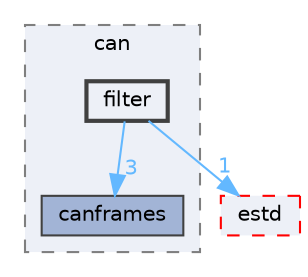 digraph "filter"
{
 // LATEX_PDF_SIZE
  bgcolor="transparent";
  edge [fontname=Helvetica,fontsize=10,labelfontname=Helvetica,labelfontsize=10];
  node [fontname=Helvetica,fontsize=10,shape=box,height=0.2,width=0.4];
  compound=true
  subgraph clusterdir_05ed4f8d07b9bcd80a65dbd59585ed88 {
    graph [ bgcolor="#edf0f7", pencolor="grey50", label="can", fontname=Helvetica,fontsize=10 style="filled,dashed", URL="dir_05ed4f8d07b9bcd80a65dbd59585ed88.html",tooltip=""]
  dir_b9dff70640bc2549129d96bc1b49bd97 [label="canframes", fillcolor="#a2b4d6", color="grey25", style="filled", URL="dir_b9dff70640bc2549129d96bc1b49bd97.html",tooltip=""];
  dir_db1b00a97b5a8e2fc055382f769e97a1 [label="filter", fillcolor="#edf0f7", color="grey25", style="filled,bold", URL="dir_db1b00a97b5a8e2fc055382f769e97a1.html",tooltip=""];
  }
  dir_705ed472854f071e46e92f9933f4d565 [label="estd", fillcolor="#edf0f7", color="red", style="filled,dashed", URL="dir_705ed472854f071e46e92f9933f4d565.html",tooltip=""];
  dir_db1b00a97b5a8e2fc055382f769e97a1->dir_705ed472854f071e46e92f9933f4d565 [headlabel="1", labeldistance=1.5 headhref="dir_000085_000075.html" href="dir_000085_000075.html" color="steelblue1" fontcolor="steelblue1"];
  dir_db1b00a97b5a8e2fc055382f769e97a1->dir_b9dff70640bc2549129d96bc1b49bd97 [headlabel="3", labeldistance=1.5 headhref="dir_000085_000036.html" href="dir_000085_000036.html" color="steelblue1" fontcolor="steelblue1"];
}
